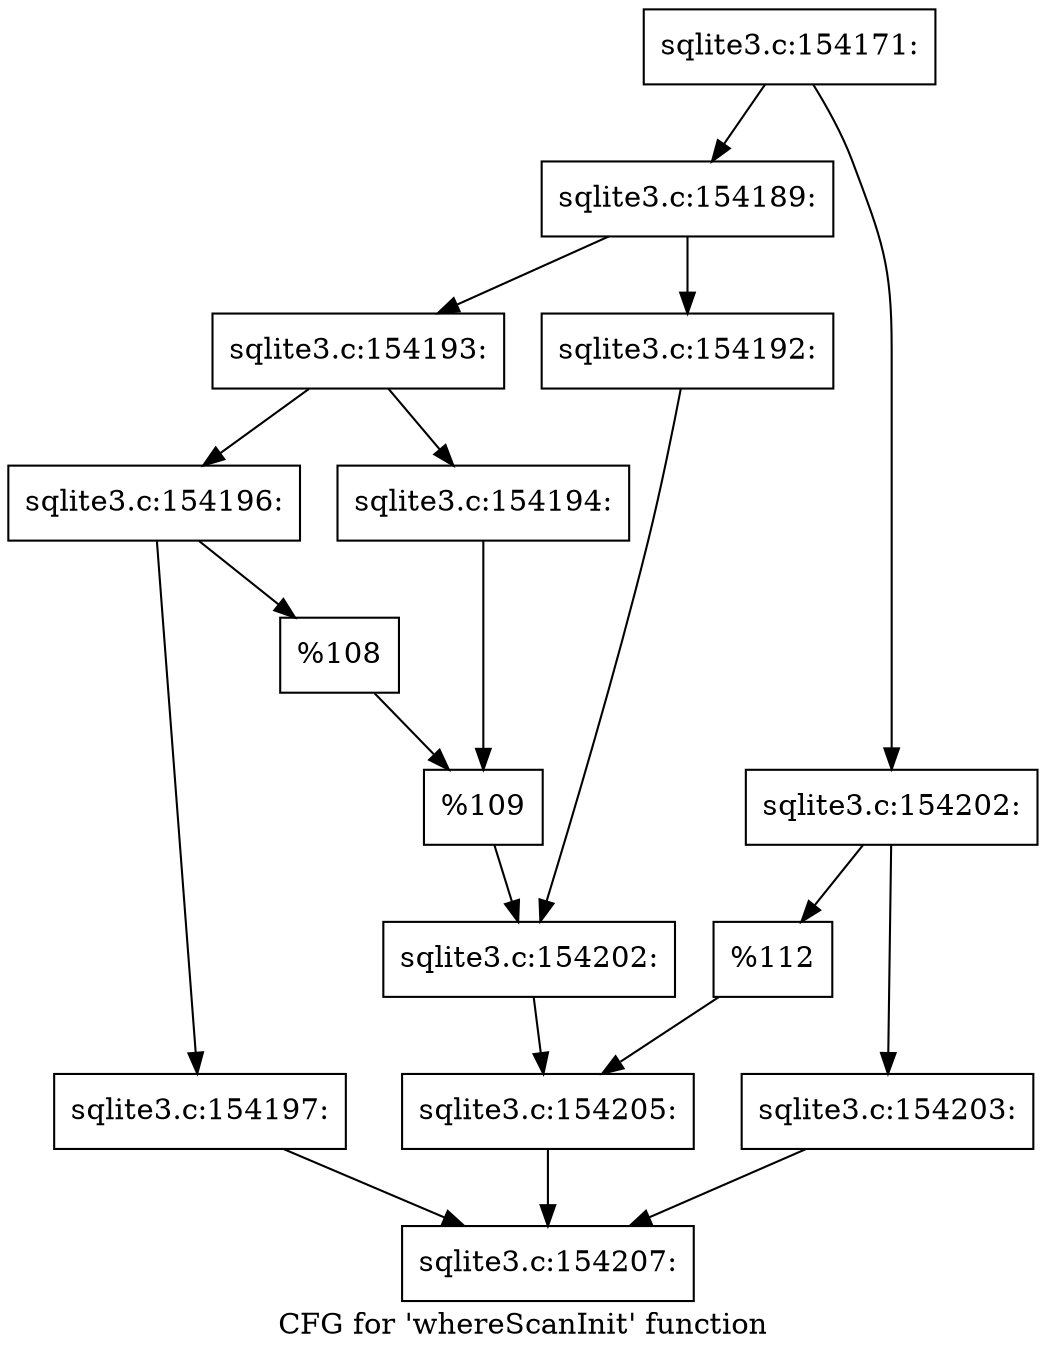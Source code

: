 digraph "CFG for 'whereScanInit' function" {
	label="CFG for 'whereScanInit' function";

	Node0x55c0f52d6450 [shape=record,label="{sqlite3.c:154171:}"];
	Node0x55c0f52d6450 -> Node0x55c0f9674a10;
	Node0x55c0f52d6450 -> Node0x55c0f9674ab0;
	Node0x55c0f9674a10 [shape=record,label="{sqlite3.c:154189:}"];
	Node0x55c0f9674a10 -> Node0x55c0f9675790;
	Node0x55c0f9674a10 -> Node0x55c0f9675830;
	Node0x55c0f9675790 [shape=record,label="{sqlite3.c:154192:}"];
	Node0x55c0f9675790 -> Node0x55c0f96757e0;
	Node0x55c0f9675830 [shape=record,label="{sqlite3.c:154193:}"];
	Node0x55c0f9675830 -> Node0x55c0f9676160;
	Node0x55c0f9675830 -> Node0x55c0f9676200;
	Node0x55c0f9676160 [shape=record,label="{sqlite3.c:154194:}"];
	Node0x55c0f9676160 -> Node0x55c0f96761b0;
	Node0x55c0f9676200 [shape=record,label="{sqlite3.c:154196:}"];
	Node0x55c0f9676200 -> Node0x55c0f96775a0;
	Node0x55c0f9676200 -> Node0x55c0f96775f0;
	Node0x55c0f96775a0 [shape=record,label="{sqlite3.c:154197:}"];
	Node0x55c0f96775a0 -> Node0x55c0f9671500;
	Node0x55c0f96775f0 [shape=record,label="{%108}"];
	Node0x55c0f96775f0 -> Node0x55c0f96761b0;
	Node0x55c0f96761b0 [shape=record,label="{%109}"];
	Node0x55c0f96761b0 -> Node0x55c0f96757e0;
	Node0x55c0f96757e0 [shape=record,label="{sqlite3.c:154202:}"];
	Node0x55c0f96757e0 -> Node0x55c0f9674a60;
	Node0x55c0f9674ab0 [shape=record,label="{sqlite3.c:154202:}"];
	Node0x55c0f9674ab0 -> Node0x55c0f52d64a0;
	Node0x55c0f9674ab0 -> Node0x55c0f9679230;
	Node0x55c0f52d64a0 [shape=record,label="{sqlite3.c:154203:}"];
	Node0x55c0f52d64a0 -> Node0x55c0f9671500;
	Node0x55c0f9679230 [shape=record,label="{%112}"];
	Node0x55c0f9679230 -> Node0x55c0f9674a60;
	Node0x55c0f9674a60 [shape=record,label="{sqlite3.c:154205:}"];
	Node0x55c0f9674a60 -> Node0x55c0f9671500;
	Node0x55c0f9671500 [shape=record,label="{sqlite3.c:154207:}"];
}
